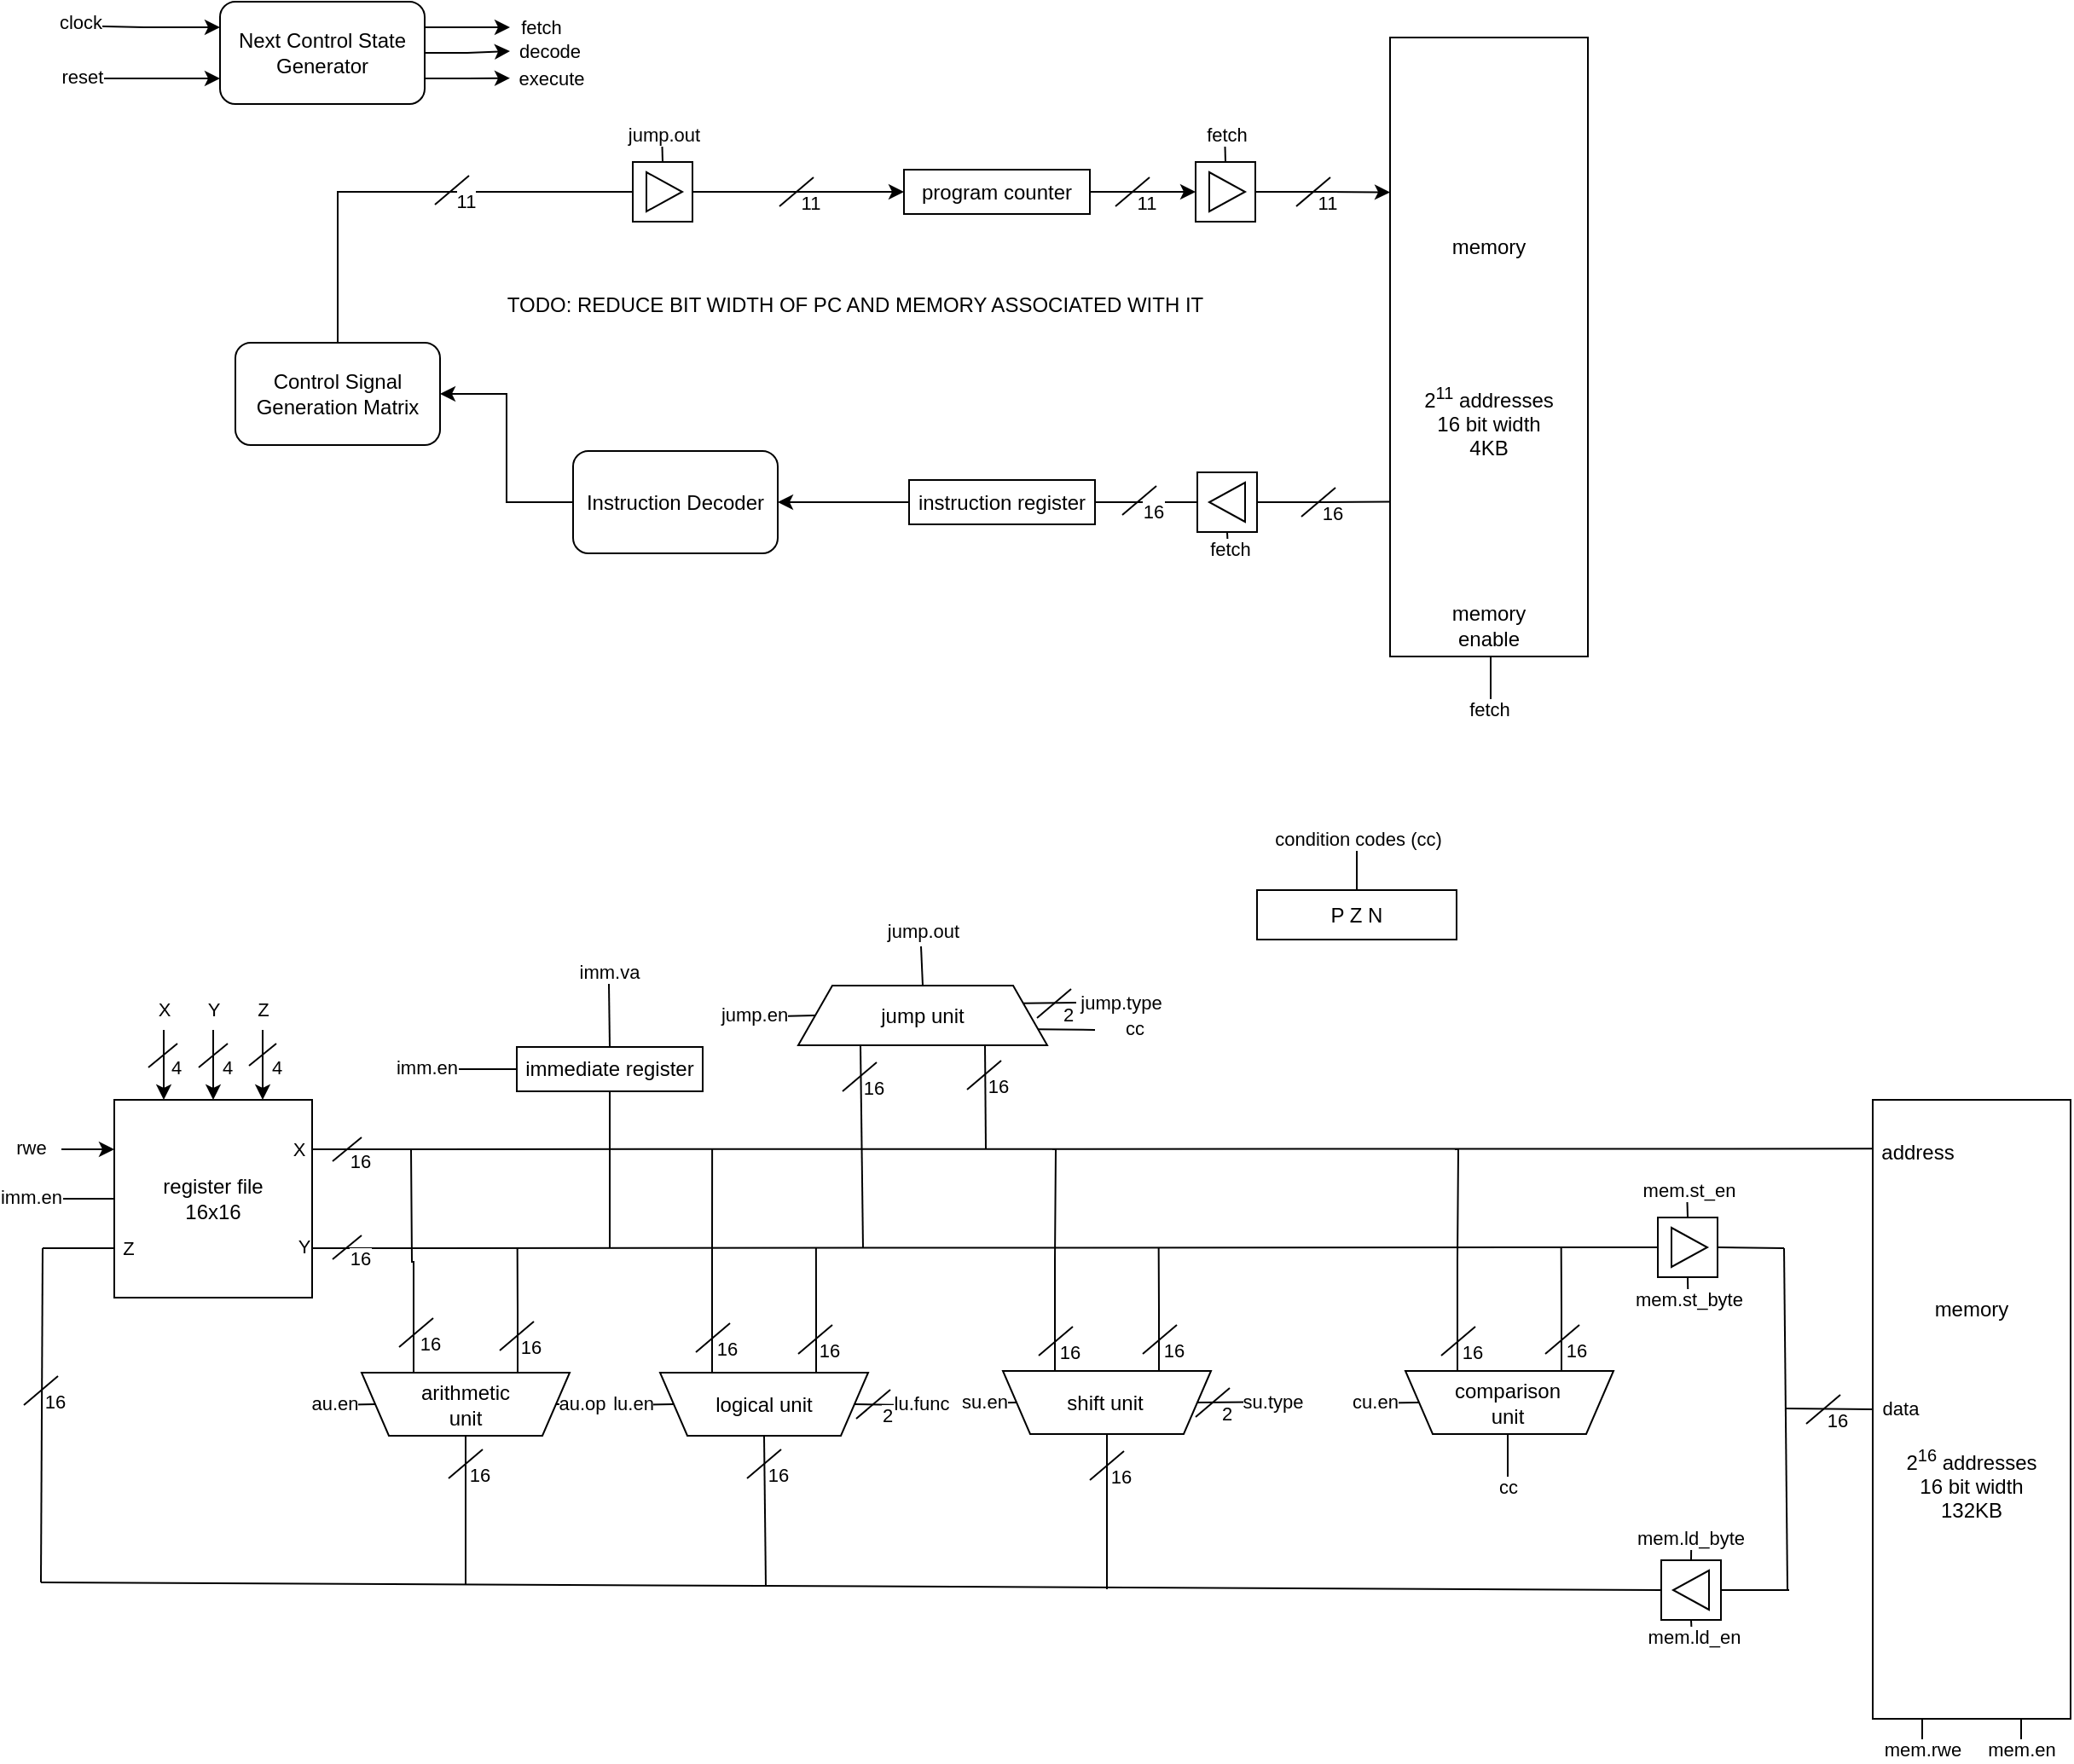 <mxfile version="25.0.3">
  <diagram name="Page-1" id="Lnq9ZHY8k1LSBniUlyPh">
    <mxGraphModel dx="1247" dy="787" grid="1" gridSize="1" guides="1" tooltips="1" connect="1" arrows="1" fold="1" page="1" pageScale="1" pageWidth="850" pageHeight="1100" math="0" shadow="0">
      <root>
        <mxCell id="0" />
        <mxCell id="1" parent="0" />
        <mxCell id="1BW4OrDuWjj_WiHF_ftf-129" style="edgeStyle=orthogonalEdgeStyle;rounded=0;orthogonalLoop=1;jettySize=auto;html=1;exitX=0.5;exitY=1;exitDx=0;exitDy=0;endArrow=none;endFill=0;" edge="1" parent="1" source="kr_W2gvDXn8DfY-FKdrc-157">
          <mxGeometry relative="1" as="geometry">
            <mxPoint x="893" y="430" as="targetPoint" />
          </mxGeometry>
        </mxCell>
        <mxCell id="1BW4OrDuWjj_WiHF_ftf-130" value="fetch" style="edgeLabel;html=1;align=center;verticalAlign=middle;resizable=0;points=[];" vertex="1" connectable="0" parent="1BW4OrDuWjj_WiHF_ftf-129">
          <mxGeometry x="0.383" relative="1" as="geometry">
            <mxPoint x="-1" y="10" as="offset" />
          </mxGeometry>
        </mxCell>
        <mxCell id="kr_W2gvDXn8DfY-FKdrc-157" value="&lt;div&gt;&lt;span style=&quot;background-color: initial;&quot;&gt;memory&lt;/span&gt;&lt;/div&gt;&lt;div&gt;&lt;br&gt;&lt;/div&gt;&lt;div&gt;&lt;br&gt;&lt;/div&gt;&lt;div&gt;&lt;br&gt;&lt;/div&gt;&lt;div&gt;&lt;br&gt;&lt;/div&gt;&lt;div&gt;&lt;br&gt;&lt;/div&gt;&lt;div&gt;2&lt;sup&gt;11&lt;/sup&gt; addresses&lt;/div&gt;&lt;div&gt;16 bit width&lt;/div&gt;&lt;div&gt;4KB&lt;/div&gt;" style="rounded=0;whiteSpace=wrap;html=1;" parent="1" vertex="1">
          <mxGeometry x="834" y="36" width="116" height="363" as="geometry" />
        </mxCell>
        <mxCell id="1BW4OrDuWjj_WiHF_ftf-126" style="edgeStyle=orthogonalEdgeStyle;rounded=0;orthogonalLoop=1;jettySize=auto;html=1;" edge="1" parent="1" source="1BW4OrDuWjj_WiHF_ftf-104" target="1BW4OrDuWjj_WiHF_ftf-121">
          <mxGeometry relative="1" as="geometry" />
        </mxCell>
        <mxCell id="1BW4OrDuWjj_WiHF_ftf-104" value="program counter" style="rounded=0;whiteSpace=wrap;html=1;" vertex="1" parent="1">
          <mxGeometry x="549" y="113.5" width="109" height="26" as="geometry" />
        </mxCell>
        <mxCell id="1BW4OrDuWjj_WiHF_ftf-115" style="edgeStyle=orthogonalEdgeStyle;rounded=0;orthogonalLoop=1;jettySize=auto;html=1;exitX=1;exitY=0.5;exitDx=0;exitDy=0;entryX=0;entryY=0.5;entryDx=0;entryDy=0;endArrow=none;endFill=0;" edge="1" parent="1" source="1BW4OrDuWjj_WiHF_ftf-109" target="1BW4OrDuWjj_WiHF_ftf-110">
          <mxGeometry relative="1" as="geometry" />
        </mxCell>
        <mxCell id="1BW4OrDuWjj_WiHF_ftf-137" style="edgeStyle=orthogonalEdgeStyle;rounded=0;orthogonalLoop=1;jettySize=auto;html=1;entryX=1;entryY=0.5;entryDx=0;entryDy=0;" edge="1" parent="1" source="1BW4OrDuWjj_WiHF_ftf-109" target="1BW4OrDuWjj_WiHF_ftf-136">
          <mxGeometry relative="1" as="geometry" />
        </mxCell>
        <mxCell id="1BW4OrDuWjj_WiHF_ftf-109" value="instruction register" style="rounded=0;whiteSpace=wrap;html=1;" vertex="1" parent="1">
          <mxGeometry x="552" y="295.5" width="109" height="26" as="geometry" />
        </mxCell>
        <mxCell id="1BW4OrDuWjj_WiHF_ftf-114" value="" style="group" vertex="1" connectable="0" parent="1">
          <mxGeometry x="721" y="291" width="35" height="46" as="geometry" />
        </mxCell>
        <mxCell id="1BW4OrDuWjj_WiHF_ftf-110" value="" style="rounded=0;whiteSpace=wrap;html=1;" vertex="1" parent="1BW4OrDuWjj_WiHF_ftf-114">
          <mxGeometry width="35" height="35" as="geometry" />
        </mxCell>
        <mxCell id="1BW4OrDuWjj_WiHF_ftf-111" value="" style="triangle;whiteSpace=wrap;html=1;rotation=-180;" vertex="1" parent="1BW4OrDuWjj_WiHF_ftf-114">
          <mxGeometry x="7" y="6" width="21" height="23" as="geometry" />
        </mxCell>
        <mxCell id="1BW4OrDuWjj_WiHF_ftf-112" value="" style="endArrow=none;html=1;rounded=0;entryX=0.5;entryY=1;entryDx=0;entryDy=0;" edge="1" parent="1BW4OrDuWjj_WiHF_ftf-114" target="1BW4OrDuWjj_WiHF_ftf-110">
          <mxGeometry width="50" height="50" relative="1" as="geometry">
            <mxPoint x="18" y="46" as="sourcePoint" />
            <mxPoint x="18" y="64" as="targetPoint" />
          </mxGeometry>
        </mxCell>
        <mxCell id="1BW4OrDuWjj_WiHF_ftf-113" value="fetch" style="edgeLabel;html=1;align=center;verticalAlign=middle;resizable=0;points=[];" vertex="1" connectable="0" parent="1BW4OrDuWjj_WiHF_ftf-112">
          <mxGeometry x="-0.85" y="1" relative="1" as="geometry">
            <mxPoint x="2" as="offset" />
          </mxGeometry>
        </mxCell>
        <mxCell id="1BW4OrDuWjj_WiHF_ftf-116" style="edgeStyle=orthogonalEdgeStyle;rounded=0;orthogonalLoop=1;jettySize=auto;html=1;exitX=1;exitY=0.5;exitDx=0;exitDy=0;entryX=0;entryY=0.75;entryDx=0;entryDy=0;endArrow=none;endFill=0;" edge="1" parent="1" source="1BW4OrDuWjj_WiHF_ftf-110" target="kr_W2gvDXn8DfY-FKdrc-157">
          <mxGeometry relative="1" as="geometry" />
        </mxCell>
        <mxCell id="1BW4OrDuWjj_WiHF_ftf-125" value="" style="group" vertex="1" connectable="0" parent="1">
          <mxGeometry x="720" y="91" width="35" height="53" as="geometry" />
        </mxCell>
        <mxCell id="1BW4OrDuWjj_WiHF_ftf-121" value="" style="rounded=0;whiteSpace=wrap;html=1;" vertex="1" parent="1BW4OrDuWjj_WiHF_ftf-125">
          <mxGeometry y="18" width="35" height="35" as="geometry" />
        </mxCell>
        <mxCell id="1BW4OrDuWjj_WiHF_ftf-122" value="" style="triangle;whiteSpace=wrap;html=1;" vertex="1" parent="1BW4OrDuWjj_WiHF_ftf-125">
          <mxGeometry x="8" y="24" width="21" height="23" as="geometry" />
        </mxCell>
        <mxCell id="1BW4OrDuWjj_WiHF_ftf-123" value="" style="endArrow=none;html=1;rounded=0;entryX=0.5;entryY=0;entryDx=0;entryDy=0;" edge="1" parent="1BW4OrDuWjj_WiHF_ftf-125" target="1BW4OrDuWjj_WiHF_ftf-121">
          <mxGeometry width="50" height="50" relative="1" as="geometry">
            <mxPoint x="17" as="sourcePoint" />
            <mxPoint x="1" y="-7" as="targetPoint" />
          </mxGeometry>
        </mxCell>
        <mxCell id="1BW4OrDuWjj_WiHF_ftf-124" value="fetch" style="edgeLabel;html=1;align=center;verticalAlign=middle;resizable=0;points=[];" vertex="1" connectable="0" parent="1BW4OrDuWjj_WiHF_ftf-123">
          <mxGeometry x="-0.85" y="1" relative="1" as="geometry">
            <mxPoint as="offset" />
          </mxGeometry>
        </mxCell>
        <mxCell id="1BW4OrDuWjj_WiHF_ftf-127" style="edgeStyle=orthogonalEdgeStyle;rounded=0;orthogonalLoop=1;jettySize=auto;html=1;entryX=0;entryY=0.25;entryDx=0;entryDy=0;" edge="1" parent="1" source="1BW4OrDuWjj_WiHF_ftf-121" target="kr_W2gvDXn8DfY-FKdrc-157">
          <mxGeometry relative="1" as="geometry" />
        </mxCell>
        <mxCell id="1BW4OrDuWjj_WiHF_ftf-133" style="edgeStyle=orthogonalEdgeStyle;rounded=0;orthogonalLoop=1;jettySize=auto;html=1;exitX=1;exitY=0.25;exitDx=0;exitDy=0;" edge="1" parent="1" source="1BW4OrDuWjj_WiHF_ftf-128">
          <mxGeometry relative="1" as="geometry">
            <mxPoint x="318" y="30" as="targetPoint" />
          </mxGeometry>
        </mxCell>
        <mxCell id="1BW4OrDuWjj_WiHF_ftf-146" value="fetch" style="edgeLabel;html=1;align=center;verticalAlign=middle;resizable=0;points=[];" vertex="1" connectable="0" parent="1BW4OrDuWjj_WiHF_ftf-133">
          <mxGeometry x="0.821" y="2" relative="1" as="geometry">
            <mxPoint x="22" y="2" as="offset" />
          </mxGeometry>
        </mxCell>
        <mxCell id="1BW4OrDuWjj_WiHF_ftf-134" style="edgeStyle=orthogonalEdgeStyle;rounded=0;orthogonalLoop=1;jettySize=auto;html=1;exitX=1;exitY=0.5;exitDx=0;exitDy=0;" edge="1" parent="1" source="1BW4OrDuWjj_WiHF_ftf-128">
          <mxGeometry relative="1" as="geometry">
            <mxPoint x="318" y="44.0" as="targetPoint" />
          </mxGeometry>
        </mxCell>
        <mxCell id="1BW4OrDuWjj_WiHF_ftf-135" style="edgeStyle=orthogonalEdgeStyle;rounded=0;orthogonalLoop=1;jettySize=auto;html=1;exitX=1;exitY=0.75;exitDx=0;exitDy=0;" edge="1" parent="1" source="1BW4OrDuWjj_WiHF_ftf-128">
          <mxGeometry relative="1" as="geometry">
            <mxPoint x="318" y="59.821" as="targetPoint" />
          </mxGeometry>
        </mxCell>
        <mxCell id="1BW4OrDuWjj_WiHF_ftf-177" style="edgeStyle=orthogonalEdgeStyle;rounded=0;orthogonalLoop=1;jettySize=auto;html=1;exitX=0;exitY=0.25;exitDx=0;exitDy=0;endArrow=none;endFill=0;startArrow=classic;startFill=1;" edge="1" parent="1" source="1BW4OrDuWjj_WiHF_ftf-128">
          <mxGeometry relative="1" as="geometry">
            <mxPoint x="58" y="29" as="targetPoint" />
          </mxGeometry>
        </mxCell>
        <mxCell id="1BW4OrDuWjj_WiHF_ftf-178" value="clock" style="edgeLabel;html=1;align=center;verticalAlign=middle;resizable=0;points=[];" vertex="1" connectable="0" parent="1BW4OrDuWjj_WiHF_ftf-177">
          <mxGeometry x="0.833" y="-2" relative="1" as="geometry">
            <mxPoint as="offset" />
          </mxGeometry>
        </mxCell>
        <mxCell id="1BW4OrDuWjj_WiHF_ftf-180" style="edgeStyle=orthogonalEdgeStyle;rounded=0;orthogonalLoop=1;jettySize=auto;html=1;exitX=0;exitY=0.75;exitDx=0;exitDy=0;startArrow=classic;startFill=1;endArrow=none;endFill=0;" edge="1" parent="1" source="1BW4OrDuWjj_WiHF_ftf-128">
          <mxGeometry relative="1" as="geometry">
            <mxPoint x="63" y="60" as="targetPoint" />
          </mxGeometry>
        </mxCell>
        <mxCell id="1BW4OrDuWjj_WiHF_ftf-181" value="reset" style="edgeLabel;html=1;align=center;verticalAlign=middle;resizable=0;points=[];" vertex="1" connectable="0" parent="1BW4OrDuWjj_WiHF_ftf-180">
          <mxGeometry x="0.779" y="-1" relative="1" as="geometry">
            <mxPoint x="-6" as="offset" />
          </mxGeometry>
        </mxCell>
        <mxCell id="1BW4OrDuWjj_WiHF_ftf-128" value="Next Control State Generator" style="rounded=1;whiteSpace=wrap;html=1;" vertex="1" parent="1">
          <mxGeometry x="148" y="15" width="120" height="60" as="geometry" />
        </mxCell>
        <mxCell id="1BW4OrDuWjj_WiHF_ftf-156" style="edgeStyle=orthogonalEdgeStyle;rounded=0;orthogonalLoop=1;jettySize=auto;html=1;entryX=1;entryY=0.5;entryDx=0;entryDy=0;" edge="1" parent="1" source="1BW4OrDuWjj_WiHF_ftf-136" target="1BW4OrDuWjj_WiHF_ftf-153">
          <mxGeometry relative="1" as="geometry" />
        </mxCell>
        <mxCell id="1BW4OrDuWjj_WiHF_ftf-136" value="Instruction Decoder" style="rounded=1;whiteSpace=wrap;html=1;" vertex="1" parent="1">
          <mxGeometry x="355" y="278.5" width="120" height="60" as="geometry" />
        </mxCell>
        <mxCell id="kr_W2gvDXn8DfY-FKdrc-2" value="register file&lt;div&gt;16x16&lt;/div&gt;" style="whiteSpace=wrap;html=1;aspect=fixed;" parent="1" vertex="1">
          <mxGeometry x="86" y="659" width="116" height="116" as="geometry" />
        </mxCell>
        <mxCell id="kr_W2gvDXn8DfY-FKdrc-7" value="" style="endArrow=classic;html=1;rounded=0;entryX=0;entryY=0.25;entryDx=0;entryDy=0;" parent="1" target="kr_W2gvDXn8DfY-FKdrc-2" edge="1">
          <mxGeometry width="50" height="50" relative="1" as="geometry">
            <mxPoint x="55" y="688" as="sourcePoint" />
            <mxPoint x="-16" y="676" as="targetPoint" />
          </mxGeometry>
        </mxCell>
        <mxCell id="kr_W2gvDXn8DfY-FKdrc-8" value="rwe" style="edgeLabel;html=1;align=center;verticalAlign=middle;resizable=0;points=[];" parent="kr_W2gvDXn8DfY-FKdrc-7" vertex="1" connectable="0">
          <mxGeometry x="-0.469" y="-2" relative="1" as="geometry">
            <mxPoint x="-26" y="-3" as="offset" />
          </mxGeometry>
        </mxCell>
        <mxCell id="kr_W2gvDXn8DfY-FKdrc-11" value="" style="endArrow=classic;html=1;rounded=0;entryX=0.25;entryY=0;entryDx=0;entryDy=0;" parent="1" target="kr_W2gvDXn8DfY-FKdrc-2" edge="1">
          <mxGeometry width="50" height="50" relative="1" as="geometry">
            <mxPoint x="115" y="618" as="sourcePoint" />
            <mxPoint x="124" y="636" as="targetPoint" />
          </mxGeometry>
        </mxCell>
        <mxCell id="kr_W2gvDXn8DfY-FKdrc-43" value="X" style="edgeLabel;html=1;align=center;verticalAlign=middle;resizable=0;points=[];" parent="kr_W2gvDXn8DfY-FKdrc-11" vertex="1" connectable="0">
          <mxGeometry x="-0.74" relative="1" as="geometry">
            <mxPoint y="-18" as="offset" />
          </mxGeometry>
        </mxCell>
        <mxCell id="kr_W2gvDXn8DfY-FKdrc-95" style="edgeStyle=orthogonalEdgeStyle;rounded=0;orthogonalLoop=1;jettySize=auto;html=1;exitX=0.75;exitY=1;exitDx=0;exitDy=0;endArrow=none;endFill=0;" parent="1" source="kr_W2gvDXn8DfY-FKdrc-14" edge="1">
          <mxGeometry relative="1" as="geometry">
            <mxPoint x="260" y="688" as="targetPoint" />
          </mxGeometry>
        </mxCell>
        <mxCell id="kr_W2gvDXn8DfY-FKdrc-96" style="edgeStyle=orthogonalEdgeStyle;rounded=0;orthogonalLoop=1;jettySize=auto;html=1;exitX=0.25;exitY=1;exitDx=0;exitDy=0;endArrow=none;endFill=0;" parent="1" source="kr_W2gvDXn8DfY-FKdrc-14" edge="1">
          <mxGeometry relative="1" as="geometry">
            <mxPoint x="322.333" y="746" as="targetPoint" />
          </mxGeometry>
        </mxCell>
        <mxCell id="1BW4OrDuWjj_WiHF_ftf-236" style="edgeStyle=orthogonalEdgeStyle;rounded=0;orthogonalLoop=1;jettySize=auto;html=1;exitX=0;exitY=0.5;exitDx=0;exitDy=0;endArrow=none;endFill=0;" edge="1" parent="1" source="kr_W2gvDXn8DfY-FKdrc-14">
          <mxGeometry relative="1" as="geometry">
            <mxPoint x="358" y="837.41" as="targetPoint" />
          </mxGeometry>
        </mxCell>
        <mxCell id="1BW4OrDuWjj_WiHF_ftf-237" value="au.op" style="edgeLabel;html=1;align=center;verticalAlign=middle;resizable=0;points=[];" vertex="1" connectable="0" parent="1BW4OrDuWjj_WiHF_ftf-236">
          <mxGeometry x="0.385" y="1" relative="1" as="geometry">
            <mxPoint x="6" as="offset" />
          </mxGeometry>
        </mxCell>
        <mxCell id="kr_W2gvDXn8DfY-FKdrc-14" value="" style="shape=trapezoid;perimeter=trapezoidPerimeter;whiteSpace=wrap;html=1;fixedSize=1;rotation=-180;rounded=0;labelPosition=center;verticalLabelPosition=middle;align=center;verticalAlign=middle;size=16;horizontal=0;" parent="1" vertex="1">
          <mxGeometry x="231" y="819" width="122" height="37" as="geometry" />
        </mxCell>
        <mxCell id="kr_W2gvDXn8DfY-FKdrc-30" value="" style="endArrow=none;html=1;rounded=0;" parent="1" edge="1">
          <mxGeometry width="50" height="50" relative="1" as="geometry">
            <mxPoint x="106" y="640" as="sourcePoint" />
            <mxPoint x="123" y="626" as="targetPoint" />
          </mxGeometry>
        </mxCell>
        <mxCell id="kr_W2gvDXn8DfY-FKdrc-31" value="4" style="edgeLabel;html=1;align=center;verticalAlign=middle;resizable=0;points=[];" parent="kr_W2gvDXn8DfY-FKdrc-30" vertex="1" connectable="0">
          <mxGeometry x="0.437" y="-1" relative="1" as="geometry">
            <mxPoint x="3" y="9" as="offset" />
          </mxGeometry>
        </mxCell>
        <mxCell id="kr_W2gvDXn8DfY-FKdrc-44" value="" style="endArrow=classic;html=1;rounded=0;entryX=0.5;entryY=0;entryDx=0;entryDy=0;" parent="1" target="kr_W2gvDXn8DfY-FKdrc-2" edge="1">
          <mxGeometry width="50" height="50" relative="1" as="geometry">
            <mxPoint x="144" y="618" as="sourcePoint" />
            <mxPoint x="152" y="644" as="targetPoint" />
          </mxGeometry>
        </mxCell>
        <mxCell id="kr_W2gvDXn8DfY-FKdrc-45" value="Y" style="edgeLabel;html=1;align=center;verticalAlign=middle;resizable=0;points=[];" parent="kr_W2gvDXn8DfY-FKdrc-44" vertex="1" connectable="0">
          <mxGeometry x="-0.74" relative="1" as="geometry">
            <mxPoint y="-18" as="offset" />
          </mxGeometry>
        </mxCell>
        <mxCell id="kr_W2gvDXn8DfY-FKdrc-46" value="" style="endArrow=classic;html=1;rounded=0;entryX=0.75;entryY=0;entryDx=0;entryDy=0;" parent="1" target="kr_W2gvDXn8DfY-FKdrc-2" edge="1">
          <mxGeometry width="50" height="50" relative="1" as="geometry">
            <mxPoint x="173" y="618" as="sourcePoint" />
            <mxPoint x="174" y="649" as="targetPoint" />
          </mxGeometry>
        </mxCell>
        <mxCell id="kr_W2gvDXn8DfY-FKdrc-47" value="Z" style="edgeLabel;html=1;align=center;verticalAlign=middle;resizable=0;points=[];" parent="kr_W2gvDXn8DfY-FKdrc-46" vertex="1" connectable="0">
          <mxGeometry x="-0.74" relative="1" as="geometry">
            <mxPoint y="-18" as="offset" />
          </mxGeometry>
        </mxCell>
        <mxCell id="kr_W2gvDXn8DfY-FKdrc-50" value="" style="endArrow=none;html=1;rounded=0;" parent="1" edge="1">
          <mxGeometry width="50" height="50" relative="1" as="geometry">
            <mxPoint x="135.5" y="640" as="sourcePoint" />
            <mxPoint x="152.5" y="626" as="targetPoint" />
          </mxGeometry>
        </mxCell>
        <mxCell id="kr_W2gvDXn8DfY-FKdrc-51" value="4" style="edgeLabel;html=1;align=center;verticalAlign=middle;resizable=0;points=[];" parent="kr_W2gvDXn8DfY-FKdrc-50" vertex="1" connectable="0">
          <mxGeometry x="0.437" y="-1" relative="1" as="geometry">
            <mxPoint x="3" y="9" as="offset" />
          </mxGeometry>
        </mxCell>
        <mxCell id="kr_W2gvDXn8DfY-FKdrc-52" value="" style="endArrow=none;html=1;rounded=0;" parent="1" edge="1">
          <mxGeometry width="50" height="50" relative="1" as="geometry">
            <mxPoint x="165" y="639" as="sourcePoint" />
            <mxPoint x="181" y="626" as="targetPoint" />
          </mxGeometry>
        </mxCell>
        <mxCell id="kr_W2gvDXn8DfY-FKdrc-53" value="4" style="edgeLabel;html=1;align=center;verticalAlign=middle;resizable=0;points=[];" parent="kr_W2gvDXn8DfY-FKdrc-52" vertex="1" connectable="0">
          <mxGeometry x="0.437" y="-1" relative="1" as="geometry">
            <mxPoint x="3" y="9" as="offset" />
          </mxGeometry>
        </mxCell>
        <mxCell id="kr_W2gvDXn8DfY-FKdrc-56" value="" style="endArrow=none;html=1;rounded=0;exitX=1;exitY=0.25;exitDx=0;exitDy=0;entryX=-0.001;entryY=0.079;entryDx=0;entryDy=0;entryPerimeter=0;" parent="1" source="kr_W2gvDXn8DfY-FKdrc-2" target="kr_W2gvDXn8DfY-FKdrc-55" edge="1">
          <mxGeometry width="50" height="50" relative="1" as="geometry">
            <mxPoint x="332" y="816" as="sourcePoint" />
            <mxPoint x="382" y="766" as="targetPoint" />
          </mxGeometry>
        </mxCell>
        <mxCell id="kr_W2gvDXn8DfY-FKdrc-139" value="X" style="edgeLabel;html=1;align=center;verticalAlign=middle;resizable=0;points=[];" parent="kr_W2gvDXn8DfY-FKdrc-56" vertex="1" connectable="0">
          <mxGeometry x="-0.99" relative="1" as="geometry">
            <mxPoint x="-13" as="offset" />
          </mxGeometry>
        </mxCell>
        <mxCell id="kr_W2gvDXn8DfY-FKdrc-57" value="" style="endArrow=none;html=1;rounded=0;" parent="1" edge="1">
          <mxGeometry width="50" height="50" relative="1" as="geometry">
            <mxPoint x="282" y="881" as="sourcePoint" />
            <mxPoint x="302" y="864" as="targetPoint" />
          </mxGeometry>
        </mxCell>
        <mxCell id="kr_W2gvDXn8DfY-FKdrc-58" value="16" style="edgeLabel;html=1;align=center;verticalAlign=middle;resizable=0;points=[];" parent="kr_W2gvDXn8DfY-FKdrc-57" vertex="1" connectable="0">
          <mxGeometry x="0.437" y="-1" relative="1" as="geometry">
            <mxPoint x="3" y="9" as="offset" />
          </mxGeometry>
        </mxCell>
        <mxCell id="kr_W2gvDXn8DfY-FKdrc-59" value="" style="endArrow=none;html=1;rounded=0;" parent="1" edge="1">
          <mxGeometry width="50" height="50" relative="1" as="geometry">
            <mxPoint x="214" y="695" as="sourcePoint" />
            <mxPoint x="231" y="681" as="targetPoint" />
          </mxGeometry>
        </mxCell>
        <mxCell id="kr_W2gvDXn8DfY-FKdrc-60" value="16" style="edgeLabel;html=1;align=center;verticalAlign=middle;resizable=0;points=[];" parent="kr_W2gvDXn8DfY-FKdrc-59" vertex="1" connectable="0">
          <mxGeometry x="0.437" y="-1" relative="1" as="geometry">
            <mxPoint x="3" y="9" as="offset" />
          </mxGeometry>
        </mxCell>
        <mxCell id="kr_W2gvDXn8DfY-FKdrc-65" value="arithmetic unit" style="text;html=1;align=center;verticalAlign=middle;whiteSpace=wrap;rounded=0;" parent="1" vertex="1">
          <mxGeometry x="262" y="822.5" width="60" height="30" as="geometry" />
        </mxCell>
        <mxCell id="kr_W2gvDXn8DfY-FKdrc-68" value="" style="endArrow=none;html=1;rounded=0;entryX=1;entryY=0.5;entryDx=0;entryDy=0;" parent="1" target="kr_W2gvDXn8DfY-FKdrc-14" edge="1">
          <mxGeometry width="50" height="50" relative="1" as="geometry">
            <mxPoint x="213" y="838" as="sourcePoint" />
            <mxPoint x="188" y="832" as="targetPoint" />
          </mxGeometry>
        </mxCell>
        <mxCell id="kr_W2gvDXn8DfY-FKdrc-69" value="au.en" style="edgeLabel;html=1;align=center;verticalAlign=middle;resizable=0;points=[];" parent="kr_W2gvDXn8DfY-FKdrc-68" vertex="1" connectable="0">
          <mxGeometry x="-0.646" relative="1" as="geometry">
            <mxPoint x="-3" y="-1" as="offset" />
          </mxGeometry>
        </mxCell>
        <mxCell id="kr_W2gvDXn8DfY-FKdrc-97" style="edgeStyle=orthogonalEdgeStyle;rounded=0;orthogonalLoop=1;jettySize=auto;html=1;exitX=0.75;exitY=1;exitDx=0;exitDy=0;endArrow=none;endFill=0;" parent="1" source="kr_W2gvDXn8DfY-FKdrc-70" edge="1">
          <mxGeometry relative="1" as="geometry">
            <mxPoint x="436.556" y="688" as="targetPoint" />
          </mxGeometry>
        </mxCell>
        <mxCell id="kr_W2gvDXn8DfY-FKdrc-98" style="edgeStyle=orthogonalEdgeStyle;rounded=0;orthogonalLoop=1;jettySize=auto;html=1;exitX=0.25;exitY=1;exitDx=0;exitDy=0;endArrow=none;endFill=0;" parent="1" source="kr_W2gvDXn8DfY-FKdrc-70" edge="1">
          <mxGeometry relative="1" as="geometry">
            <mxPoint x="497.444" y="746" as="targetPoint" />
          </mxGeometry>
        </mxCell>
        <mxCell id="kr_W2gvDXn8DfY-FKdrc-70" value="" style="shape=trapezoid;perimeter=trapezoidPerimeter;whiteSpace=wrap;html=1;fixedSize=1;rotation=-180;rounded=0;labelPosition=center;verticalLabelPosition=middle;align=center;verticalAlign=middle;size=16;horizontal=0;" parent="1" vertex="1">
          <mxGeometry x="406" y="819" width="122" height="37" as="geometry" />
        </mxCell>
        <mxCell id="kr_W2gvDXn8DfY-FKdrc-71" value="logical unit" style="text;html=1;align=center;verticalAlign=middle;whiteSpace=wrap;rounded=0;" parent="1" vertex="1">
          <mxGeometry x="437" y="822.5" width="60" height="30" as="geometry" />
        </mxCell>
        <mxCell id="kr_W2gvDXn8DfY-FKdrc-72" value="" style="endArrow=none;html=1;rounded=0;entryX=1;entryY=0.5;entryDx=0;entryDy=0;" parent="1" target="kr_W2gvDXn8DfY-FKdrc-70" edge="1">
          <mxGeometry width="50" height="50" relative="1" as="geometry">
            <mxPoint x="388" y="838" as="sourcePoint" />
            <mxPoint x="363" y="832" as="targetPoint" />
          </mxGeometry>
        </mxCell>
        <mxCell id="kr_W2gvDXn8DfY-FKdrc-73" value="lu.en" style="edgeLabel;html=1;align=center;verticalAlign=middle;resizable=0;points=[];" parent="kr_W2gvDXn8DfY-FKdrc-72" vertex="1" connectable="0">
          <mxGeometry x="-0.646" relative="1" as="geometry">
            <mxPoint x="-3" y="-1" as="offset" />
          </mxGeometry>
        </mxCell>
        <mxCell id="kr_W2gvDXn8DfY-FKdrc-99" style="edgeStyle=orthogonalEdgeStyle;rounded=0;orthogonalLoop=1;jettySize=auto;html=1;exitX=0.75;exitY=1;exitDx=0;exitDy=0;endArrow=none;endFill=0;" parent="1" source="kr_W2gvDXn8DfY-FKdrc-74" edge="1">
          <mxGeometry relative="1" as="geometry">
            <mxPoint x="636" y="688" as="targetPoint" />
            <Array as="points">
              <mxPoint x="638" y="753" />
              <mxPoint x="638" y="753" />
              <mxPoint x="638" y="688" />
            </Array>
          </mxGeometry>
        </mxCell>
        <mxCell id="kr_W2gvDXn8DfY-FKdrc-100" style="edgeStyle=orthogonalEdgeStyle;rounded=0;orthogonalLoop=1;jettySize=auto;html=1;exitX=0.25;exitY=1;exitDx=0;exitDy=0;endArrow=none;endFill=0;" parent="1" source="kr_W2gvDXn8DfY-FKdrc-74" edge="1">
          <mxGeometry relative="1" as="geometry">
            <mxPoint x="698.333" y="746" as="targetPoint" />
          </mxGeometry>
        </mxCell>
        <mxCell id="kr_W2gvDXn8DfY-FKdrc-74" value="" style="shape=trapezoid;perimeter=trapezoidPerimeter;whiteSpace=wrap;html=1;fixedSize=1;rotation=-180;rounded=0;labelPosition=center;verticalLabelPosition=middle;align=center;verticalAlign=middle;size=16;horizontal=0;" parent="1" vertex="1">
          <mxGeometry x="607" y="818" width="122" height="37" as="geometry" />
        </mxCell>
        <mxCell id="kr_W2gvDXn8DfY-FKdrc-75" value="shift unit" style="text;html=1;align=center;verticalAlign=middle;whiteSpace=wrap;rounded=0;" parent="1" vertex="1">
          <mxGeometry x="637" y="821.5" width="60" height="30" as="geometry" />
        </mxCell>
        <mxCell id="kr_W2gvDXn8DfY-FKdrc-76" value="" style="endArrow=none;html=1;rounded=0;entryX=1;entryY=0.5;entryDx=0;entryDy=0;" parent="1" target="kr_W2gvDXn8DfY-FKdrc-74" edge="1">
          <mxGeometry width="50" height="50" relative="1" as="geometry">
            <mxPoint x="588" y="837" as="sourcePoint" />
            <mxPoint x="563" y="831" as="targetPoint" />
          </mxGeometry>
        </mxCell>
        <mxCell id="kr_W2gvDXn8DfY-FKdrc-77" value="su.en" style="edgeLabel;html=1;align=center;verticalAlign=middle;resizable=0;points=[];" parent="kr_W2gvDXn8DfY-FKdrc-76" vertex="1" connectable="0">
          <mxGeometry x="-0.646" relative="1" as="geometry">
            <mxPoint x="3" y="-1" as="offset" />
          </mxGeometry>
        </mxCell>
        <mxCell id="kr_W2gvDXn8DfY-FKdrc-78" value="" style="endArrow=none;html=1;rounded=0;exitX=1;exitY=0.75;exitDx=0;exitDy=0;entryX=0;entryY=0.5;entryDx=0;entryDy=0;" parent="1" source="kr_W2gvDXn8DfY-FKdrc-2" target="kr_W2gvDXn8DfY-FKdrc-79" edge="1">
          <mxGeometry width="50" height="50" relative="1" as="geometry">
            <mxPoint x="231" y="756" as="sourcePoint" />
            <mxPoint x="748" y="746" as="targetPoint" />
          </mxGeometry>
        </mxCell>
        <mxCell id="kr_W2gvDXn8DfY-FKdrc-140" value="Y" style="edgeLabel;html=1;align=center;verticalAlign=middle;resizable=0;points=[];" parent="kr_W2gvDXn8DfY-FKdrc-78" vertex="1" connectable="0">
          <mxGeometry x="-0.978" y="1" relative="1" as="geometry">
            <mxPoint x="-14" as="offset" />
          </mxGeometry>
        </mxCell>
        <mxCell id="kr_W2gvDXn8DfY-FKdrc-87" value="" style="endArrow=none;html=1;rounded=0;entryX=0;entryY=0.5;entryDx=0;entryDy=0;" parent="1" edge="1" target="kr_W2gvDXn8DfY-FKdrc-81">
          <mxGeometry width="50" height="50" relative="1" as="geometry">
            <mxPoint x="43" y="942" as="sourcePoint" />
            <mxPoint x="754" y="947" as="targetPoint" />
          </mxGeometry>
        </mxCell>
        <mxCell id="kr_W2gvDXn8DfY-FKdrc-88" value="" style="endArrow=none;html=1;rounded=0;entryX=0;entryY=0.5;entryDx=0;entryDy=0;" parent="1" target="kr_W2gvDXn8DfY-FKdrc-70" edge="1">
          <mxGeometry width="50" height="50" relative="1" as="geometry">
            <mxPoint x="552" y="838" as="sourcePoint" />
            <mxPoint x="567" y="850" as="targetPoint" />
          </mxGeometry>
        </mxCell>
        <mxCell id="kr_W2gvDXn8DfY-FKdrc-89" value="lu.func" style="edgeLabel;html=1;align=center;verticalAlign=middle;resizable=0;points=[];" parent="kr_W2gvDXn8DfY-FKdrc-88" vertex="1" connectable="0">
          <mxGeometry x="-0.646" relative="1" as="geometry">
            <mxPoint x="12" y="-1" as="offset" />
          </mxGeometry>
        </mxCell>
        <mxCell id="kr_W2gvDXn8DfY-FKdrc-90" value="" style="endArrow=none;html=1;rounded=0;entryX=0;entryY=0.5;entryDx=0;entryDy=0;" parent="1" target="kr_W2gvDXn8DfY-FKdrc-74" edge="1">
          <mxGeometry width="50" height="50" relative="1" as="geometry">
            <mxPoint x="752" y="836.28" as="sourcePoint" />
            <mxPoint x="729" y="836.28" as="targetPoint" />
          </mxGeometry>
        </mxCell>
        <mxCell id="kr_W2gvDXn8DfY-FKdrc-91" value="su.type" style="edgeLabel;html=1;align=center;verticalAlign=middle;resizable=0;points=[];" parent="kr_W2gvDXn8DfY-FKdrc-90" vertex="1" connectable="0">
          <mxGeometry x="-0.646" relative="1" as="geometry">
            <mxPoint x="18" y="-1" as="offset" />
          </mxGeometry>
        </mxCell>
        <mxCell id="kr_W2gvDXn8DfY-FKdrc-92" value="" style="endArrow=none;html=1;rounded=0;" parent="1" edge="1">
          <mxGeometry width="50" height="50" relative="1" as="geometry">
            <mxPoint x="214" y="752.5" as="sourcePoint" />
            <mxPoint x="231" y="738.5" as="targetPoint" />
          </mxGeometry>
        </mxCell>
        <mxCell id="kr_W2gvDXn8DfY-FKdrc-93" value="16" style="edgeLabel;html=1;align=center;verticalAlign=middle;resizable=0;points=[];" parent="kr_W2gvDXn8DfY-FKdrc-92" vertex="1" connectable="0">
          <mxGeometry x="0.437" y="-1" relative="1" as="geometry">
            <mxPoint x="3" y="9" as="offset" />
          </mxGeometry>
        </mxCell>
        <mxCell id="kr_W2gvDXn8DfY-FKdrc-106" value="" style="endArrow=none;html=1;rounded=0;entryX=0.5;entryY=0;entryDx=0;entryDy=0;" parent="1" target="kr_W2gvDXn8DfY-FKdrc-14" edge="1">
          <mxGeometry width="50" height="50" relative="1" as="geometry">
            <mxPoint x="292" y="943" as="sourcePoint" />
            <mxPoint x="344" y="843" as="targetPoint" />
          </mxGeometry>
        </mxCell>
        <mxCell id="kr_W2gvDXn8DfY-FKdrc-107" value="" style="endArrow=none;html=1;rounded=0;entryX=0.5;entryY=0;entryDx=0;entryDy=0;" parent="1" target="kr_W2gvDXn8DfY-FKdrc-70" edge="1">
          <mxGeometry width="50" height="50" relative="1" as="geometry">
            <mxPoint x="468" y="944" as="sourcePoint" />
            <mxPoint x="464" y="866" as="targetPoint" />
          </mxGeometry>
        </mxCell>
        <mxCell id="kr_W2gvDXn8DfY-FKdrc-108" value="" style="endArrow=none;html=1;rounded=0;entryX=0.5;entryY=0;entryDx=0;entryDy=0;" parent="1" target="kr_W2gvDXn8DfY-FKdrc-74" edge="1">
          <mxGeometry width="50" height="50" relative="1" as="geometry">
            <mxPoint x="668" y="946" as="sourcePoint" />
            <mxPoint x="666" y="882" as="targetPoint" />
          </mxGeometry>
        </mxCell>
        <mxCell id="kr_W2gvDXn8DfY-FKdrc-111" value="" style="endArrow=none;html=1;rounded=0;" parent="1" edge="1">
          <mxGeometry width="50" height="50" relative="1" as="geometry">
            <mxPoint x="43" y="942" as="sourcePoint" />
            <mxPoint x="44" y="746" as="targetPoint" />
          </mxGeometry>
        </mxCell>
        <mxCell id="kr_W2gvDXn8DfY-FKdrc-113" value="" style="endArrow=none;html=1;rounded=0;entryX=0;entryY=0.75;entryDx=0;entryDy=0;" parent="1" target="kr_W2gvDXn8DfY-FKdrc-2" edge="1">
          <mxGeometry width="50" height="50" relative="1" as="geometry">
            <mxPoint x="44" y="746" as="sourcePoint" />
            <mxPoint x="74" y="727" as="targetPoint" />
          </mxGeometry>
        </mxCell>
        <mxCell id="kr_W2gvDXn8DfY-FKdrc-141" value="Z" style="edgeLabel;html=1;align=center;verticalAlign=middle;resizable=0;points=[];" parent="kr_W2gvDXn8DfY-FKdrc-113" vertex="1" connectable="0">
          <mxGeometry x="0.66" relative="1" as="geometry">
            <mxPoint x="15" as="offset" />
          </mxGeometry>
        </mxCell>
        <mxCell id="kr_W2gvDXn8DfY-FKdrc-121" value="" style="endArrow=none;html=1;rounded=0;" parent="1" edge="1">
          <mxGeometry width="50" height="50" relative="1" as="geometry">
            <mxPoint x="457" y="881" as="sourcePoint" />
            <mxPoint x="477" y="864" as="targetPoint" />
          </mxGeometry>
        </mxCell>
        <mxCell id="kr_W2gvDXn8DfY-FKdrc-122" value="16" style="edgeLabel;html=1;align=center;verticalAlign=middle;resizable=0;points=[];" parent="kr_W2gvDXn8DfY-FKdrc-121" vertex="1" connectable="0">
          <mxGeometry x="0.437" y="-1" relative="1" as="geometry">
            <mxPoint x="3" y="9" as="offset" />
          </mxGeometry>
        </mxCell>
        <mxCell id="kr_W2gvDXn8DfY-FKdrc-123" value="" style="endArrow=none;html=1;rounded=0;" parent="1" edge="1">
          <mxGeometry width="50" height="50" relative="1" as="geometry">
            <mxPoint x="658" y="882" as="sourcePoint" />
            <mxPoint x="678" y="865" as="targetPoint" />
          </mxGeometry>
        </mxCell>
        <mxCell id="kr_W2gvDXn8DfY-FKdrc-124" value="16" style="edgeLabel;html=1;align=center;verticalAlign=middle;resizable=0;points=[];" parent="kr_W2gvDXn8DfY-FKdrc-123" vertex="1" connectable="0">
          <mxGeometry x="0.437" y="-1" relative="1" as="geometry">
            <mxPoint x="3" y="9" as="offset" />
          </mxGeometry>
        </mxCell>
        <mxCell id="kr_W2gvDXn8DfY-FKdrc-125" value="" style="endArrow=none;html=1;rounded=0;" parent="1" edge="1">
          <mxGeometry width="50" height="50" relative="1" as="geometry">
            <mxPoint x="253" y="804" as="sourcePoint" />
            <mxPoint x="273" y="787" as="targetPoint" />
          </mxGeometry>
        </mxCell>
        <mxCell id="kr_W2gvDXn8DfY-FKdrc-126" value="16" style="edgeLabel;html=1;align=center;verticalAlign=middle;resizable=0;points=[];" parent="kr_W2gvDXn8DfY-FKdrc-125" vertex="1" connectable="0">
          <mxGeometry x="0.437" y="-1" relative="1" as="geometry">
            <mxPoint x="3" y="9" as="offset" />
          </mxGeometry>
        </mxCell>
        <mxCell id="kr_W2gvDXn8DfY-FKdrc-127" value="" style="endArrow=none;html=1;rounded=0;" parent="1" edge="1">
          <mxGeometry width="50" height="50" relative="1" as="geometry">
            <mxPoint x="487" y="808" as="sourcePoint" />
            <mxPoint x="507" y="791" as="targetPoint" />
          </mxGeometry>
        </mxCell>
        <mxCell id="kr_W2gvDXn8DfY-FKdrc-128" value="16" style="edgeLabel;html=1;align=center;verticalAlign=middle;resizable=0;points=[];" parent="kr_W2gvDXn8DfY-FKdrc-127" vertex="1" connectable="0">
          <mxGeometry x="0.437" y="-1" relative="1" as="geometry">
            <mxPoint x="3" y="9" as="offset" />
          </mxGeometry>
        </mxCell>
        <mxCell id="kr_W2gvDXn8DfY-FKdrc-129" value="" style="endArrow=none;html=1;rounded=0;" parent="1" edge="1">
          <mxGeometry width="50" height="50" relative="1" as="geometry">
            <mxPoint x="312" y="806" as="sourcePoint" />
            <mxPoint x="332" y="789" as="targetPoint" />
          </mxGeometry>
        </mxCell>
        <mxCell id="kr_W2gvDXn8DfY-FKdrc-130" value="16" style="edgeLabel;html=1;align=center;verticalAlign=middle;resizable=0;points=[];" parent="kr_W2gvDXn8DfY-FKdrc-129" vertex="1" connectable="0">
          <mxGeometry x="0.437" y="-1" relative="1" as="geometry">
            <mxPoint x="3" y="9" as="offset" />
          </mxGeometry>
        </mxCell>
        <mxCell id="kr_W2gvDXn8DfY-FKdrc-131" value="" style="endArrow=none;html=1;rounded=0;" parent="1" edge="1">
          <mxGeometry width="50" height="50" relative="1" as="geometry">
            <mxPoint x="427" y="807" as="sourcePoint" />
            <mxPoint x="447" y="790" as="targetPoint" />
          </mxGeometry>
        </mxCell>
        <mxCell id="kr_W2gvDXn8DfY-FKdrc-132" value="16" style="edgeLabel;html=1;align=center;verticalAlign=middle;resizable=0;points=[];" parent="kr_W2gvDXn8DfY-FKdrc-131" vertex="1" connectable="0">
          <mxGeometry x="0.437" y="-1" relative="1" as="geometry">
            <mxPoint x="3" y="9" as="offset" />
          </mxGeometry>
        </mxCell>
        <mxCell id="kr_W2gvDXn8DfY-FKdrc-133" value="" style="endArrow=none;html=1;rounded=0;" parent="1" edge="1">
          <mxGeometry width="50" height="50" relative="1" as="geometry">
            <mxPoint x="628" y="809" as="sourcePoint" />
            <mxPoint x="648" y="792" as="targetPoint" />
          </mxGeometry>
        </mxCell>
        <mxCell id="kr_W2gvDXn8DfY-FKdrc-134" value="16" style="edgeLabel;html=1;align=center;verticalAlign=middle;resizable=0;points=[];" parent="kr_W2gvDXn8DfY-FKdrc-133" vertex="1" connectable="0">
          <mxGeometry x="0.437" y="-1" relative="1" as="geometry">
            <mxPoint x="3" y="9" as="offset" />
          </mxGeometry>
        </mxCell>
        <mxCell id="kr_W2gvDXn8DfY-FKdrc-135" value="" style="endArrow=none;html=1;rounded=0;" parent="1" edge="1">
          <mxGeometry width="50" height="50" relative="1" as="geometry">
            <mxPoint x="689" y="808" as="sourcePoint" />
            <mxPoint x="709" y="791" as="targetPoint" />
          </mxGeometry>
        </mxCell>
        <mxCell id="kr_W2gvDXn8DfY-FKdrc-136" value="16" style="edgeLabel;html=1;align=center;verticalAlign=middle;resizable=0;points=[];" parent="kr_W2gvDXn8DfY-FKdrc-135" vertex="1" connectable="0">
          <mxGeometry x="0.437" y="-1" relative="1" as="geometry">
            <mxPoint x="3" y="9" as="offset" />
          </mxGeometry>
        </mxCell>
        <mxCell id="kr_W2gvDXn8DfY-FKdrc-137" value="" style="endArrow=none;html=1;rounded=0;" parent="1" edge="1">
          <mxGeometry width="50" height="50" relative="1" as="geometry">
            <mxPoint x="33" y="838" as="sourcePoint" />
            <mxPoint x="53" y="821" as="targetPoint" />
          </mxGeometry>
        </mxCell>
        <mxCell id="kr_W2gvDXn8DfY-FKdrc-138" value="16" style="edgeLabel;html=1;align=center;verticalAlign=middle;resizable=0;points=[];" parent="kr_W2gvDXn8DfY-FKdrc-137" vertex="1" connectable="0">
          <mxGeometry x="0.437" y="-1" relative="1" as="geometry">
            <mxPoint x="3" y="9" as="offset" />
          </mxGeometry>
        </mxCell>
        <mxCell id="kr_W2gvDXn8DfY-FKdrc-142" value="" style="endArrow=none;html=1;rounded=0;entryX=0;entryY=0.5;entryDx=0;entryDy=0;endFill=0;" parent="1" target="kr_W2gvDXn8DfY-FKdrc-2" edge="1">
          <mxGeometry width="50" height="50" relative="1" as="geometry">
            <mxPoint x="55" y="717" as="sourcePoint" />
            <mxPoint x="79" y="714" as="targetPoint" />
          </mxGeometry>
        </mxCell>
        <mxCell id="kr_W2gvDXn8DfY-FKdrc-143" value="imm.en" style="edgeLabel;html=1;align=center;verticalAlign=middle;resizable=0;points=[];" parent="kr_W2gvDXn8DfY-FKdrc-142" vertex="1" connectable="0">
          <mxGeometry x="-0.469" y="-2" relative="1" as="geometry">
            <mxPoint x="-26" y="-3" as="offset" />
          </mxGeometry>
        </mxCell>
        <mxCell id="kr_W2gvDXn8DfY-FKdrc-151" style="edgeStyle=orthogonalEdgeStyle;rounded=0;orthogonalLoop=1;jettySize=auto;html=1;endArrow=none;endFill=0;" parent="1" source="kr_W2gvDXn8DfY-FKdrc-144" edge="1">
          <mxGeometry relative="1" as="geometry">
            <mxPoint x="376.5" y="746" as="targetPoint" />
          </mxGeometry>
        </mxCell>
        <mxCell id="kr_W2gvDXn8DfY-FKdrc-144" value="immediate register" style="rounded=0;whiteSpace=wrap;html=1;" parent="1" vertex="1">
          <mxGeometry x="322" y="628" width="109" height="26" as="geometry" />
        </mxCell>
        <mxCell id="kr_W2gvDXn8DfY-FKdrc-145" value="" style="endArrow=none;html=1;rounded=0;entryX=0;entryY=0.5;entryDx=0;entryDy=0;endFill=0;" parent="1" target="kr_W2gvDXn8DfY-FKdrc-144" edge="1">
          <mxGeometry width="50" height="50" relative="1" as="geometry">
            <mxPoint x="285" y="641" as="sourcePoint" />
            <mxPoint x="315" y="640" as="targetPoint" />
          </mxGeometry>
        </mxCell>
        <mxCell id="kr_W2gvDXn8DfY-FKdrc-146" value="imm.en" style="edgeLabel;html=1;align=center;verticalAlign=middle;resizable=0;points=[];" parent="kr_W2gvDXn8DfY-FKdrc-145" vertex="1" connectable="0">
          <mxGeometry x="-0.469" y="-2" relative="1" as="geometry">
            <mxPoint x="-26" y="-3" as="offset" />
          </mxGeometry>
        </mxCell>
        <mxCell id="kr_W2gvDXn8DfY-FKdrc-149" value="" style="endArrow=none;html=1;rounded=0;exitX=0.5;exitY=0;exitDx=0;exitDy=0;" parent="1" source="kr_W2gvDXn8DfY-FKdrc-144" edge="1">
          <mxGeometry width="50" height="50" relative="1" as="geometry">
            <mxPoint x="362" y="625" as="sourcePoint" />
            <mxPoint x="376" y="591" as="targetPoint" />
          </mxGeometry>
        </mxCell>
        <mxCell id="kr_W2gvDXn8DfY-FKdrc-150" value="imm.va" style="edgeLabel;html=1;align=center;verticalAlign=middle;resizable=0;points=[];" parent="kr_W2gvDXn8DfY-FKdrc-149" vertex="1" connectable="0">
          <mxGeometry x="0.734" relative="1" as="geometry">
            <mxPoint y="-12" as="offset" />
          </mxGeometry>
        </mxCell>
        <mxCell id="1BW4OrDuWjj_WiHF_ftf-138" value="" style="endArrow=none;html=1;rounded=0;" edge="1" parent="1">
          <mxGeometry width="50" height="50" relative="1" as="geometry">
            <mxPoint x="521" y="846" as="sourcePoint" />
            <mxPoint x="541" y="829" as="targetPoint" />
          </mxGeometry>
        </mxCell>
        <mxCell id="1BW4OrDuWjj_WiHF_ftf-139" value="2" style="edgeLabel;html=1;align=center;verticalAlign=middle;resizable=0;points=[];" vertex="1" connectable="0" parent="1BW4OrDuWjj_WiHF_ftf-138">
          <mxGeometry x="0.437" y="-1" relative="1" as="geometry">
            <mxPoint x="3" y="9" as="offset" />
          </mxGeometry>
        </mxCell>
        <mxCell id="1BW4OrDuWjj_WiHF_ftf-141" value="" style="endArrow=none;html=1;rounded=0;" edge="1" parent="1">
          <mxGeometry width="50" height="50" relative="1" as="geometry">
            <mxPoint x="720" y="845" as="sourcePoint" />
            <mxPoint x="740" y="828" as="targetPoint" />
          </mxGeometry>
        </mxCell>
        <mxCell id="1BW4OrDuWjj_WiHF_ftf-142" value="2" style="edgeLabel;html=1;align=center;verticalAlign=middle;resizable=0;points=[];" vertex="1" connectable="0" parent="1BW4OrDuWjj_WiHF_ftf-141">
          <mxGeometry x="0.437" y="-1" relative="1" as="geometry">
            <mxPoint x="3" y="9" as="offset" />
          </mxGeometry>
        </mxCell>
        <mxCell id="1BW4OrDuWjj_WiHF_ftf-145" value="memory enable" style="text;html=1;align=center;verticalAlign=middle;whiteSpace=wrap;rounded=0;" vertex="1" parent="1">
          <mxGeometry x="862" y="366" width="60" height="30" as="geometry" />
        </mxCell>
        <mxCell id="1BW4OrDuWjj_WiHF_ftf-147" value="decode" style="edgeLabel;html=1;align=center;verticalAlign=middle;resizable=0;points=[];" vertex="1" connectable="0" parent="1">
          <mxGeometry x="340.999" y="43.499" as="geometry" />
        </mxCell>
        <mxCell id="1BW4OrDuWjj_WiHF_ftf-148" value="execute" style="edgeLabel;html=1;align=center;verticalAlign=middle;resizable=0;points=[];" vertex="1" connectable="0" parent="1">
          <mxGeometry x="341.999" y="59.999" as="geometry" />
        </mxCell>
        <mxCell id="1BW4OrDuWjj_WiHF_ftf-182" style="edgeStyle=orthogonalEdgeStyle;rounded=0;orthogonalLoop=1;jettySize=auto;html=1;entryX=0;entryY=0.5;entryDx=0;entryDy=0;exitX=0.5;exitY=0;exitDx=0;exitDy=0;endArrow=none;endFill=0;" edge="1" parent="1" source="1BW4OrDuWjj_WiHF_ftf-153" target="1BW4OrDuWjj_WiHF_ftf-173">
          <mxGeometry relative="1" as="geometry" />
        </mxCell>
        <mxCell id="1BW4OrDuWjj_WiHF_ftf-153" value="Control Signal Generation Matrix" style="rounded=1;whiteSpace=wrap;html=1;" vertex="1" parent="1">
          <mxGeometry x="157" y="215" width="120" height="60" as="geometry" />
        </mxCell>
        <mxCell id="1BW4OrDuWjj_WiHF_ftf-155" value="jump unit" style="shape=trapezoid;perimeter=trapezoidPerimeter;whiteSpace=wrap;html=1;fixedSize=1;" vertex="1" parent="1">
          <mxGeometry x="487" y="592" width="146" height="35" as="geometry" />
        </mxCell>
        <mxCell id="1BW4OrDuWjj_WiHF_ftf-158" value="" style="endArrow=none;html=1;rounded=0;entryX=0.25;entryY=1;entryDx=0;entryDy=0;" edge="1" parent="1" target="1BW4OrDuWjj_WiHF_ftf-155">
          <mxGeometry width="50" height="50" relative="1" as="geometry">
            <mxPoint x="525" y="746" as="sourcePoint" />
            <mxPoint x="556" y="619" as="targetPoint" />
          </mxGeometry>
        </mxCell>
        <mxCell id="1BW4OrDuWjj_WiHF_ftf-159" value="" style="endArrow=none;html=1;rounded=0;entryX=0.75;entryY=1;entryDx=0;entryDy=0;" edge="1" parent="1" target="1BW4OrDuWjj_WiHF_ftf-155">
          <mxGeometry width="50" height="50" relative="1" as="geometry">
            <mxPoint x="597" y="688" as="sourcePoint" />
            <mxPoint x="597" y="629" as="targetPoint" />
          </mxGeometry>
        </mxCell>
        <mxCell id="1BW4OrDuWjj_WiHF_ftf-160" value="" style="endArrow=none;html=1;rounded=0;entryX=0;entryY=0.5;entryDx=0;entryDy=0;" edge="1" parent="1" target="1BW4OrDuWjj_WiHF_ftf-155">
          <mxGeometry width="50" height="50" relative="1" as="geometry">
            <mxPoint x="476" y="610" as="sourcePoint" />
            <mxPoint x="493" y="564" as="targetPoint" />
          </mxGeometry>
        </mxCell>
        <mxCell id="1BW4OrDuWjj_WiHF_ftf-161" value="jump.en" style="edgeLabel;html=1;align=center;verticalAlign=middle;resizable=0;points=[];" vertex="1" connectable="0" parent="1BW4OrDuWjj_WiHF_ftf-160">
          <mxGeometry x="0.47" y="-1" relative="1" as="geometry">
            <mxPoint x="-31" y="-2" as="offset" />
          </mxGeometry>
        </mxCell>
        <mxCell id="1BW4OrDuWjj_WiHF_ftf-162" value="" style="endArrow=none;html=1;rounded=0;exitX=1;exitY=0.25;exitDx=0;exitDy=0;" edge="1" parent="1" source="1BW4OrDuWjj_WiHF_ftf-155">
          <mxGeometry width="50" height="50" relative="1" as="geometry">
            <mxPoint x="649" y="611" as="sourcePoint" />
            <mxPoint x="650" y="602" as="targetPoint" />
          </mxGeometry>
        </mxCell>
        <mxCell id="1BW4OrDuWjj_WiHF_ftf-163" value="jump.type" style="edgeLabel;html=1;align=center;verticalAlign=middle;resizable=0;points=[];" vertex="1" connectable="0" parent="1BW4OrDuWjj_WiHF_ftf-162">
          <mxGeometry x="0.493" y="1" relative="1" as="geometry">
            <mxPoint x="34" y="1" as="offset" />
          </mxGeometry>
        </mxCell>
        <mxCell id="1BW4OrDuWjj_WiHF_ftf-164" value="" style="endArrow=none;html=1;rounded=0;" edge="1" parent="1">
          <mxGeometry width="50" height="50" relative="1" as="geometry">
            <mxPoint x="513" y="654" as="sourcePoint" />
            <mxPoint x="533" y="637" as="targetPoint" />
          </mxGeometry>
        </mxCell>
        <mxCell id="1BW4OrDuWjj_WiHF_ftf-165" value="16" style="edgeLabel;html=1;align=center;verticalAlign=middle;resizable=0;points=[];" vertex="1" connectable="0" parent="1BW4OrDuWjj_WiHF_ftf-164">
          <mxGeometry x="0.437" y="-1" relative="1" as="geometry">
            <mxPoint x="3" y="9" as="offset" />
          </mxGeometry>
        </mxCell>
        <mxCell id="1BW4OrDuWjj_WiHF_ftf-166" value="" style="endArrow=none;html=1;rounded=0;" edge="1" parent="1">
          <mxGeometry width="50" height="50" relative="1" as="geometry">
            <mxPoint x="586" y="653" as="sourcePoint" />
            <mxPoint x="606" y="636" as="targetPoint" />
          </mxGeometry>
        </mxCell>
        <mxCell id="1BW4OrDuWjj_WiHF_ftf-167" value="16" style="edgeLabel;html=1;align=center;verticalAlign=middle;resizable=0;points=[];" vertex="1" connectable="0" parent="1BW4OrDuWjj_WiHF_ftf-166">
          <mxGeometry x="0.437" y="-1" relative="1" as="geometry">
            <mxPoint x="3" y="9" as="offset" />
          </mxGeometry>
        </mxCell>
        <mxCell id="1BW4OrDuWjj_WiHF_ftf-168" value="" style="endArrow=none;html=1;rounded=0;exitX=0.5;exitY=0;exitDx=0;exitDy=0;" edge="1" parent="1" source="1BW4OrDuWjj_WiHF_ftf-155">
          <mxGeometry width="50" height="50" relative="1" as="geometry">
            <mxPoint x="552" y="585" as="sourcePoint" />
            <mxPoint x="559" y="569" as="targetPoint" />
          </mxGeometry>
        </mxCell>
        <mxCell id="1BW4OrDuWjj_WiHF_ftf-170" value="jump.out" style="edgeLabel;html=1;align=center;verticalAlign=middle;resizable=0;points=[];" vertex="1" connectable="0" parent="1BW4OrDuWjj_WiHF_ftf-168">
          <mxGeometry x="0.102" relative="1" as="geometry">
            <mxPoint y="-20" as="offset" />
          </mxGeometry>
        </mxCell>
        <mxCell id="1BW4OrDuWjj_WiHF_ftf-172" value="" style="group" vertex="1" connectable="0" parent="1">
          <mxGeometry x="390" y="91" width="35" height="53" as="geometry" />
        </mxCell>
        <mxCell id="1BW4OrDuWjj_WiHF_ftf-173" value="" style="rounded=0;whiteSpace=wrap;html=1;" vertex="1" parent="1BW4OrDuWjj_WiHF_ftf-172">
          <mxGeometry y="18" width="35" height="35" as="geometry" />
        </mxCell>
        <mxCell id="1BW4OrDuWjj_WiHF_ftf-174" value="" style="triangle;whiteSpace=wrap;html=1;" vertex="1" parent="1BW4OrDuWjj_WiHF_ftf-172">
          <mxGeometry x="8" y="24" width="21" height="23" as="geometry" />
        </mxCell>
        <mxCell id="1BW4OrDuWjj_WiHF_ftf-175" value="" style="endArrow=none;html=1;rounded=0;entryX=0.5;entryY=0;entryDx=0;entryDy=0;" edge="1" parent="1BW4OrDuWjj_WiHF_ftf-172" target="1BW4OrDuWjj_WiHF_ftf-173">
          <mxGeometry width="50" height="50" relative="1" as="geometry">
            <mxPoint x="17" as="sourcePoint" />
            <mxPoint x="1" y="-7" as="targetPoint" />
          </mxGeometry>
        </mxCell>
        <mxCell id="1BW4OrDuWjj_WiHF_ftf-176" value="jump.out" style="edgeLabel;html=1;align=center;verticalAlign=middle;resizable=0;points=[];" vertex="1" connectable="0" parent="1BW4OrDuWjj_WiHF_ftf-175">
          <mxGeometry x="-0.85" y="1" relative="1" as="geometry">
            <mxPoint as="offset" />
          </mxGeometry>
        </mxCell>
        <mxCell id="1BW4OrDuWjj_WiHF_ftf-183" style="edgeStyle=orthogonalEdgeStyle;rounded=0;orthogonalLoop=1;jettySize=auto;html=1;entryX=0;entryY=0.5;entryDx=0;entryDy=0;" edge="1" parent="1" source="1BW4OrDuWjj_WiHF_ftf-173" target="1BW4OrDuWjj_WiHF_ftf-104">
          <mxGeometry relative="1" as="geometry" />
        </mxCell>
        <mxCell id="1BW4OrDuWjj_WiHF_ftf-184" value="" style="endArrow=none;html=1;rounded=0;" edge="1" parent="1">
          <mxGeometry width="50" height="50" relative="1" as="geometry">
            <mxPoint x="673" y="135" as="sourcePoint" />
            <mxPoint x="693" y="118" as="targetPoint" />
          </mxGeometry>
        </mxCell>
        <mxCell id="1BW4OrDuWjj_WiHF_ftf-185" value="11" style="edgeLabel;html=1;align=center;verticalAlign=middle;resizable=0;points=[];" vertex="1" connectable="0" parent="1BW4OrDuWjj_WiHF_ftf-184">
          <mxGeometry x="0.437" y="-1" relative="1" as="geometry">
            <mxPoint x="3" y="9" as="offset" />
          </mxGeometry>
        </mxCell>
        <mxCell id="1BW4OrDuWjj_WiHF_ftf-186" value="" style="endArrow=none;html=1;rounded=0;" edge="1" parent="1">
          <mxGeometry width="50" height="50" relative="1" as="geometry">
            <mxPoint x="677" y="316" as="sourcePoint" />
            <mxPoint x="697" y="299" as="targetPoint" />
          </mxGeometry>
        </mxCell>
        <mxCell id="1BW4OrDuWjj_WiHF_ftf-187" value="16" style="edgeLabel;html=1;align=center;verticalAlign=middle;resizable=0;points=[];" vertex="1" connectable="0" parent="1BW4OrDuWjj_WiHF_ftf-186">
          <mxGeometry x="0.437" y="-1" relative="1" as="geometry">
            <mxPoint x="3" y="9" as="offset" />
          </mxGeometry>
        </mxCell>
        <mxCell id="1BW4OrDuWjj_WiHF_ftf-188" value="" style="endArrow=none;html=1;rounded=0;" edge="1" parent="1">
          <mxGeometry width="50" height="50" relative="1" as="geometry">
            <mxPoint x="782" y="317" as="sourcePoint" />
            <mxPoint x="802" y="300" as="targetPoint" />
          </mxGeometry>
        </mxCell>
        <mxCell id="1BW4OrDuWjj_WiHF_ftf-189" value="16" style="edgeLabel;html=1;align=center;verticalAlign=middle;resizable=0;points=[];" vertex="1" connectable="0" parent="1BW4OrDuWjj_WiHF_ftf-188">
          <mxGeometry x="0.437" y="-1" relative="1" as="geometry">
            <mxPoint x="3" y="9" as="offset" />
          </mxGeometry>
        </mxCell>
        <mxCell id="1BW4OrDuWjj_WiHF_ftf-192" value="" style="endArrow=none;html=1;rounded=0;" edge="1" parent="1">
          <mxGeometry width="50" height="50" relative="1" as="geometry">
            <mxPoint x="779" y="135" as="sourcePoint" />
            <mxPoint x="799" y="118" as="targetPoint" />
          </mxGeometry>
        </mxCell>
        <mxCell id="1BW4OrDuWjj_WiHF_ftf-193" value="11" style="edgeLabel;html=1;align=center;verticalAlign=middle;resizable=0;points=[];" vertex="1" connectable="0" parent="1BW4OrDuWjj_WiHF_ftf-192">
          <mxGeometry x="0.437" y="-1" relative="1" as="geometry">
            <mxPoint x="3" y="9" as="offset" />
          </mxGeometry>
        </mxCell>
        <mxCell id="1BW4OrDuWjj_WiHF_ftf-194" value="" style="endArrow=none;html=1;rounded=0;" edge="1" parent="1">
          <mxGeometry width="50" height="50" relative="1" as="geometry">
            <mxPoint x="274" y="134" as="sourcePoint" />
            <mxPoint x="294" y="117" as="targetPoint" />
          </mxGeometry>
        </mxCell>
        <mxCell id="1BW4OrDuWjj_WiHF_ftf-195" value="11" style="edgeLabel;html=1;align=center;verticalAlign=middle;resizable=0;points=[];" vertex="1" connectable="0" parent="1BW4OrDuWjj_WiHF_ftf-194">
          <mxGeometry x="0.437" y="-1" relative="1" as="geometry">
            <mxPoint x="3" y="9" as="offset" />
          </mxGeometry>
        </mxCell>
        <mxCell id="1BW4OrDuWjj_WiHF_ftf-196" value="TODO: REDUCE BIT WIDTH OF PC AND MEMORY ASSOCIATED WITH IT" style="text;html=1;align=center;verticalAlign=middle;resizable=0;points=[];autosize=1;strokeColor=none;fillColor=none;" vertex="1" parent="1">
          <mxGeometry x="306" y="179" width="427" height="27" as="geometry" />
        </mxCell>
        <mxCell id="1BW4OrDuWjj_WiHF_ftf-206" value="" style="group" vertex="1" connectable="0" parent="1">
          <mxGeometry x="991" y="659" width="242" height="387" as="geometry" />
        </mxCell>
        <mxCell id="kr_W2gvDXn8DfY-FKdrc-55" value="memory&lt;div&gt;&lt;br&gt;&lt;/div&gt;&lt;div&gt;&lt;br&gt;&lt;/div&gt;&lt;div&gt;&lt;br&gt;&lt;/div&gt;&lt;div&gt;&lt;br&gt;&lt;/div&gt;&lt;div&gt;&lt;div&gt;&lt;br&gt;&lt;/div&gt;&lt;div&gt;2&lt;sup&gt;16&lt;/sup&gt;&amp;nbsp;addresses&lt;/div&gt;&lt;div&gt;16 bit width&lt;/div&gt;&lt;div&gt;132KB&lt;/div&gt;&lt;/div&gt;" style="rounded=0;whiteSpace=wrap;html=1;" parent="1BW4OrDuWjj_WiHF_ftf-206" vertex="1">
          <mxGeometry x="126" width="116" height="363" as="geometry" />
        </mxCell>
        <mxCell id="kr_W2gvDXn8DfY-FKdrc-67" value="address" style="text;html=1;align=center;verticalAlign=middle;resizable=0;points=[];autosize=1;strokeColor=none;fillColor=none;" parent="1BW4OrDuWjj_WiHF_ftf-206" vertex="1">
          <mxGeometry x="121" y="17" width="62" height="27" as="geometry" />
        </mxCell>
        <mxCell id="1BW4OrDuWjj_WiHF_ftf-199" style="edgeStyle=orthogonalEdgeStyle;rounded=0;orthogonalLoop=1;jettySize=auto;html=1;exitX=0.5;exitY=1;exitDx=0;exitDy=0;endArrow=none;endFill=0;" edge="1" parent="1BW4OrDuWjj_WiHF_ftf-206" source="kr_W2gvDXn8DfY-FKdrc-79">
          <mxGeometry relative="1" as="geometry">
            <mxPoint x="17.732" y="117" as="targetPoint" />
          </mxGeometry>
        </mxCell>
        <mxCell id="1BW4OrDuWjj_WiHF_ftf-200" value="mem.st_byte" style="edgeLabel;html=1;align=center;verticalAlign=middle;resizable=0;points=[];" vertex="1" connectable="0" parent="1BW4OrDuWjj_WiHF_ftf-199">
          <mxGeometry x="0.235" relative="1" as="geometry">
            <mxPoint y="5" as="offset" />
          </mxGeometry>
        </mxCell>
        <mxCell id="kr_W2gvDXn8DfY-FKdrc-79" value="" style="rounded=0;whiteSpace=wrap;html=1;" parent="1BW4OrDuWjj_WiHF_ftf-206" vertex="1">
          <mxGeometry y="69" width="35" height="35" as="geometry" />
        </mxCell>
        <mxCell id="kr_W2gvDXn8DfY-FKdrc-80" value="" style="triangle;whiteSpace=wrap;html=1;" parent="1BW4OrDuWjj_WiHF_ftf-206" vertex="1">
          <mxGeometry x="8" y="75" width="21" height="23" as="geometry" />
        </mxCell>
        <mxCell id="1BW4OrDuWjj_WiHF_ftf-201" style="edgeStyle=orthogonalEdgeStyle;rounded=0;orthogonalLoop=1;jettySize=auto;html=1;exitX=0.5;exitY=0;exitDx=0;exitDy=0;endArrow=none;endFill=0;" edge="1" parent="1BW4OrDuWjj_WiHF_ftf-206" source="kr_W2gvDXn8DfY-FKdrc-81">
          <mxGeometry relative="1" as="geometry">
            <mxPoint x="19.683" y="252" as="targetPoint" />
          </mxGeometry>
        </mxCell>
        <mxCell id="1BW4OrDuWjj_WiHF_ftf-202" value="mem.ld_byte" style="edgeLabel;html=1;align=center;verticalAlign=middle;resizable=0;points=[];" vertex="1" connectable="0" parent="1BW4OrDuWjj_WiHF_ftf-201">
          <mxGeometry x="0.67" y="1" relative="1" as="geometry">
            <mxPoint y="2" as="offset" />
          </mxGeometry>
        </mxCell>
        <mxCell id="kr_W2gvDXn8DfY-FKdrc-81" value="" style="rounded=0;whiteSpace=wrap;html=1;" parent="1BW4OrDuWjj_WiHF_ftf-206" vertex="1">
          <mxGeometry x="2" y="270" width="35" height="35" as="geometry" />
        </mxCell>
        <mxCell id="kr_W2gvDXn8DfY-FKdrc-82" value="" style="triangle;whiteSpace=wrap;html=1;rotation=-180;" parent="1BW4OrDuWjj_WiHF_ftf-206" vertex="1">
          <mxGeometry x="9" y="276" width="21" height="23" as="geometry" />
        </mxCell>
        <mxCell id="kr_W2gvDXn8DfY-FKdrc-83" value="" style="endArrow=none;html=1;rounded=0;entryX=1;entryY=0.5;entryDx=0;entryDy=0;" parent="1BW4OrDuWjj_WiHF_ftf-206" target="kr_W2gvDXn8DfY-FKdrc-79" edge="1">
          <mxGeometry width="50" height="50" relative="1" as="geometry">
            <mxPoint x="74" y="87" as="sourcePoint" />
            <mxPoint x="70" y="122" as="targetPoint" />
          </mxGeometry>
        </mxCell>
        <mxCell id="kr_W2gvDXn8DfY-FKdrc-84" value="" style="endArrow=none;html=1;rounded=0;entryX=1;entryY=0.5;entryDx=0;entryDy=0;" parent="1BW4OrDuWjj_WiHF_ftf-206" target="kr_W2gvDXn8DfY-FKdrc-81" edge="1">
          <mxGeometry width="50" height="50" relative="1" as="geometry">
            <mxPoint x="77" y="287.44" as="sourcePoint" />
            <mxPoint x="38" y="287.44" as="targetPoint" />
          </mxGeometry>
        </mxCell>
        <mxCell id="kr_W2gvDXn8DfY-FKdrc-85" value="" style="endArrow=none;html=1;rounded=0;" parent="1BW4OrDuWjj_WiHF_ftf-206" edge="1">
          <mxGeometry width="50" height="50" relative="1" as="geometry">
            <mxPoint x="76" y="287" as="sourcePoint" />
            <mxPoint x="74" y="87" as="targetPoint" />
          </mxGeometry>
        </mxCell>
        <mxCell id="kr_W2gvDXn8DfY-FKdrc-86" value="" style="endArrow=none;html=1;rounded=0;entryX=0;entryY=0.5;entryDx=0;entryDy=0;" parent="1BW4OrDuWjj_WiHF_ftf-206" target="kr_W2gvDXn8DfY-FKdrc-55" edge="1">
          <mxGeometry width="50" height="50" relative="1" as="geometry">
            <mxPoint x="75" y="181" as="sourcePoint" />
            <mxPoint x="134" y="142.5" as="targetPoint" />
          </mxGeometry>
        </mxCell>
        <mxCell id="kr_W2gvDXn8DfY-FKdrc-101" value="data" style="edgeLabel;html=1;align=center;verticalAlign=middle;resizable=0;points=[];" parent="kr_W2gvDXn8DfY-FKdrc-86" vertex="1" connectable="0">
          <mxGeometry x="0.198" y="-1" relative="1" as="geometry">
            <mxPoint x="36" y="-2" as="offset" />
          </mxGeometry>
        </mxCell>
        <mxCell id="kr_W2gvDXn8DfY-FKdrc-102" value="" style="endArrow=none;html=1;rounded=0;entryX=0.5;entryY=0;entryDx=0;entryDy=0;" parent="1BW4OrDuWjj_WiHF_ftf-206" target="kr_W2gvDXn8DfY-FKdrc-79" edge="1">
          <mxGeometry width="50" height="50" relative="1" as="geometry">
            <mxPoint x="17" y="51" as="sourcePoint" />
            <mxPoint x="1" y="44" as="targetPoint" />
          </mxGeometry>
        </mxCell>
        <mxCell id="kr_W2gvDXn8DfY-FKdrc-103" value="mem.st_en" style="edgeLabel;html=1;align=center;verticalAlign=middle;resizable=0;points=[];" parent="kr_W2gvDXn8DfY-FKdrc-102" vertex="1" connectable="0">
          <mxGeometry x="-0.85" y="1" relative="1" as="geometry">
            <mxPoint as="offset" />
          </mxGeometry>
        </mxCell>
        <mxCell id="kr_W2gvDXn8DfY-FKdrc-104" value="" style="endArrow=none;html=1;rounded=0;entryX=0.5;entryY=1;entryDx=0;entryDy=0;" parent="1BW4OrDuWjj_WiHF_ftf-206" target="kr_W2gvDXn8DfY-FKdrc-81" edge="1">
          <mxGeometry width="50" height="50" relative="1" as="geometry">
            <mxPoint x="20" y="316" as="sourcePoint" />
            <mxPoint x="20" y="334" as="targetPoint" />
          </mxGeometry>
        </mxCell>
        <mxCell id="kr_W2gvDXn8DfY-FKdrc-105" value="mem.ld_en" style="edgeLabel;html=1;align=center;verticalAlign=middle;resizable=0;points=[];" parent="kr_W2gvDXn8DfY-FKdrc-104" vertex="1" connectable="0">
          <mxGeometry x="-0.85" y="1" relative="1" as="geometry">
            <mxPoint x="2" as="offset" />
          </mxGeometry>
        </mxCell>
        <mxCell id="kr_W2gvDXn8DfY-FKdrc-114" value="" style="endArrow=none;html=1;rounded=0;" parent="1BW4OrDuWjj_WiHF_ftf-206" edge="1">
          <mxGeometry width="50" height="50" relative="1" as="geometry">
            <mxPoint x="87" y="190" as="sourcePoint" />
            <mxPoint x="107" y="173" as="targetPoint" />
          </mxGeometry>
        </mxCell>
        <mxCell id="kr_W2gvDXn8DfY-FKdrc-115" value="16" style="edgeLabel;html=1;align=center;verticalAlign=middle;resizable=0;points=[];" parent="kr_W2gvDXn8DfY-FKdrc-114" vertex="1" connectable="0">
          <mxGeometry x="0.437" y="-1" relative="1" as="geometry">
            <mxPoint x="3" y="9" as="offset" />
          </mxGeometry>
        </mxCell>
        <mxCell id="kr_W2gvDXn8DfY-FKdrc-116" value="" style="endArrow=none;html=1;rounded=0;entryX=0.25;entryY=1;entryDx=0;entryDy=0;" parent="1BW4OrDuWjj_WiHF_ftf-206" target="kr_W2gvDXn8DfY-FKdrc-55" edge="1">
          <mxGeometry width="50" height="50" relative="1" as="geometry">
            <mxPoint x="155" y="387" as="sourcePoint" />
            <mxPoint x="174" y="392" as="targetPoint" />
          </mxGeometry>
        </mxCell>
        <mxCell id="kr_W2gvDXn8DfY-FKdrc-117" value="mem.rwe" style="edgeLabel;html=1;align=center;verticalAlign=middle;resizable=0;points=[];" parent="kr_W2gvDXn8DfY-FKdrc-116" vertex="1" connectable="0">
          <mxGeometry x="-0.474" relative="1" as="geometry">
            <mxPoint as="offset" />
          </mxGeometry>
        </mxCell>
        <mxCell id="kr_W2gvDXn8DfY-FKdrc-118" value="" style="endArrow=none;html=1;rounded=0;entryX=0.75;entryY=1;entryDx=0;entryDy=0;" parent="1BW4OrDuWjj_WiHF_ftf-206" target="kr_W2gvDXn8DfY-FKdrc-55" edge="1">
          <mxGeometry width="50" height="50" relative="1" as="geometry">
            <mxPoint x="213" y="387" as="sourcePoint" />
            <mxPoint x="216" y="365" as="targetPoint" />
          </mxGeometry>
        </mxCell>
        <mxCell id="kr_W2gvDXn8DfY-FKdrc-119" value="mem.en" style="edgeLabel;html=1;align=center;verticalAlign=middle;resizable=0;points=[];" parent="kr_W2gvDXn8DfY-FKdrc-118" vertex="1" connectable="0">
          <mxGeometry x="-0.474" relative="1" as="geometry">
            <mxPoint as="offset" />
          </mxGeometry>
        </mxCell>
        <mxCell id="1BW4OrDuWjj_WiHF_ftf-207" style="edgeStyle=orthogonalEdgeStyle;rounded=0;orthogonalLoop=1;jettySize=auto;html=1;exitX=0.75;exitY=1;exitDx=0;exitDy=0;endArrow=none;endFill=0;" edge="1" parent="1" source="1BW4OrDuWjj_WiHF_ftf-209">
          <mxGeometry relative="1" as="geometry">
            <mxPoint x="872" y="688" as="targetPoint" />
            <Array as="points">
              <mxPoint x="874" y="753" />
              <mxPoint x="874" y="753" />
              <mxPoint x="874" y="688" />
            </Array>
          </mxGeometry>
        </mxCell>
        <mxCell id="1BW4OrDuWjj_WiHF_ftf-208" style="edgeStyle=orthogonalEdgeStyle;rounded=0;orthogonalLoop=1;jettySize=auto;html=1;exitX=0.25;exitY=1;exitDx=0;exitDy=0;endArrow=none;endFill=0;" edge="1" parent="1" source="1BW4OrDuWjj_WiHF_ftf-209">
          <mxGeometry relative="1" as="geometry">
            <mxPoint x="934.333" y="746" as="targetPoint" />
          </mxGeometry>
        </mxCell>
        <mxCell id="1BW4OrDuWjj_WiHF_ftf-230" style="edgeStyle=orthogonalEdgeStyle;rounded=0;orthogonalLoop=1;jettySize=auto;html=1;exitX=0.5;exitY=0;exitDx=0;exitDy=0;" edge="1" parent="1" source="1BW4OrDuWjj_WiHF_ftf-209">
          <mxGeometry relative="1" as="geometry">
            <mxPoint x="903" y="891" as="targetPoint" />
          </mxGeometry>
        </mxCell>
        <mxCell id="1BW4OrDuWjj_WiHF_ftf-231" value="cc" style="edgeLabel;html=1;align=center;verticalAlign=middle;resizable=0;points=[];" vertex="1" connectable="0" parent="1BW4OrDuWjj_WiHF_ftf-230">
          <mxGeometry x="0.726" relative="1" as="geometry">
            <mxPoint as="offset" />
          </mxGeometry>
        </mxCell>
        <mxCell id="1BW4OrDuWjj_WiHF_ftf-209" value="" style="shape=trapezoid;perimeter=trapezoidPerimeter;whiteSpace=wrap;html=1;fixedSize=1;rotation=-180;rounded=0;labelPosition=center;verticalLabelPosition=middle;align=center;verticalAlign=middle;size=16;horizontal=0;" vertex="1" parent="1">
          <mxGeometry x="843" y="818" width="122" height="37" as="geometry" />
        </mxCell>
        <mxCell id="1BW4OrDuWjj_WiHF_ftf-210" value="comparison unit" style="text;html=1;align=center;verticalAlign=middle;whiteSpace=wrap;rounded=0;" vertex="1" parent="1">
          <mxGeometry x="873" y="821.5" width="60" height="30" as="geometry" />
        </mxCell>
        <mxCell id="1BW4OrDuWjj_WiHF_ftf-216" value="" style="endArrow=none;html=1;rounded=0;" edge="1" parent="1">
          <mxGeometry width="50" height="50" relative="1" as="geometry">
            <mxPoint x="864" y="809" as="sourcePoint" />
            <mxPoint x="884" y="792" as="targetPoint" />
          </mxGeometry>
        </mxCell>
        <mxCell id="1BW4OrDuWjj_WiHF_ftf-217" value="16" style="edgeLabel;html=1;align=center;verticalAlign=middle;resizable=0;points=[];" vertex="1" connectable="0" parent="1BW4OrDuWjj_WiHF_ftf-216">
          <mxGeometry x="0.437" y="-1" relative="1" as="geometry">
            <mxPoint x="3" y="9" as="offset" />
          </mxGeometry>
        </mxCell>
        <mxCell id="1BW4OrDuWjj_WiHF_ftf-218" value="" style="endArrow=none;html=1;rounded=0;" edge="1" parent="1">
          <mxGeometry width="50" height="50" relative="1" as="geometry">
            <mxPoint x="925" y="808" as="sourcePoint" />
            <mxPoint x="945" y="791" as="targetPoint" />
          </mxGeometry>
        </mxCell>
        <mxCell id="1BW4OrDuWjj_WiHF_ftf-219" value="16" style="edgeLabel;html=1;align=center;verticalAlign=middle;resizable=0;points=[];" vertex="1" connectable="0" parent="1BW4OrDuWjj_WiHF_ftf-218">
          <mxGeometry x="0.437" y="-1" relative="1" as="geometry">
            <mxPoint x="3" y="9" as="offset" />
          </mxGeometry>
        </mxCell>
        <mxCell id="1BW4OrDuWjj_WiHF_ftf-222" value="" style="endArrow=none;html=1;rounded=0;entryX=1;entryY=0.5;entryDx=0;entryDy=0;" edge="1" parent="1" target="1BW4OrDuWjj_WiHF_ftf-209">
          <mxGeometry width="50" height="50" relative="1" as="geometry">
            <mxPoint x="816" y="837" as="sourcePoint" />
            <mxPoint x="843" y="840.27" as="targetPoint" />
          </mxGeometry>
        </mxCell>
        <mxCell id="1BW4OrDuWjj_WiHF_ftf-223" value="cu.en" style="edgeLabel;html=1;align=center;verticalAlign=middle;resizable=0;points=[];" vertex="1" connectable="0" parent="1BW4OrDuWjj_WiHF_ftf-222">
          <mxGeometry x="-0.646" relative="1" as="geometry">
            <mxPoint x="3" y="-1" as="offset" />
          </mxGeometry>
        </mxCell>
        <mxCell id="1BW4OrDuWjj_WiHF_ftf-240" style="edgeStyle=orthogonalEdgeStyle;rounded=0;orthogonalLoop=1;jettySize=auto;html=1;endArrow=none;endFill=0;" edge="1" parent="1" source="1BW4OrDuWjj_WiHF_ftf-227">
          <mxGeometry relative="1" as="geometry">
            <mxPoint x="814.5" y="504" as="targetPoint" />
          </mxGeometry>
        </mxCell>
        <mxCell id="1BW4OrDuWjj_WiHF_ftf-241" value="condition codes (cc)" style="edgeLabel;html=1;align=center;verticalAlign=middle;resizable=0;points=[];" vertex="1" connectable="0" parent="1BW4OrDuWjj_WiHF_ftf-240">
          <mxGeometry x="0.863" relative="1" as="geometry">
            <mxPoint as="offset" />
          </mxGeometry>
        </mxCell>
        <mxCell id="1BW4OrDuWjj_WiHF_ftf-227" value="P Z N" style="rounded=0;whiteSpace=wrap;html=1;" vertex="1" parent="1">
          <mxGeometry x="756" y="536" width="117" height="29" as="geometry" />
        </mxCell>
        <mxCell id="1BW4OrDuWjj_WiHF_ftf-234" value="" style="endArrow=none;html=1;rounded=0;exitX=1;exitY=0.75;exitDx=0;exitDy=0;" edge="1" parent="1" source="1BW4OrDuWjj_WiHF_ftf-155">
          <mxGeometry width="50" height="50" relative="1" as="geometry">
            <mxPoint x="632" y="616" as="sourcePoint" />
            <mxPoint x="661" y="618" as="targetPoint" />
          </mxGeometry>
        </mxCell>
        <mxCell id="1BW4OrDuWjj_WiHF_ftf-235" value="cc" style="edgeLabel;html=1;align=center;verticalAlign=middle;resizable=0;points=[];" vertex="1" connectable="0" parent="1BW4OrDuWjj_WiHF_ftf-234">
          <mxGeometry x="0.493" y="1" relative="1" as="geometry">
            <mxPoint x="31" as="offset" />
          </mxGeometry>
        </mxCell>
        <mxCell id="1BW4OrDuWjj_WiHF_ftf-238" value="" style="endArrow=none;html=1;rounded=0;" edge="1" parent="1">
          <mxGeometry width="50" height="50" relative="1" as="geometry">
            <mxPoint x="627" y="611" as="sourcePoint" />
            <mxPoint x="647" y="594" as="targetPoint" />
          </mxGeometry>
        </mxCell>
        <mxCell id="1BW4OrDuWjj_WiHF_ftf-239" value="2" style="edgeLabel;html=1;align=center;verticalAlign=middle;resizable=0;points=[];" vertex="1" connectable="0" parent="1BW4OrDuWjj_WiHF_ftf-238">
          <mxGeometry x="0.437" y="-1" relative="1" as="geometry">
            <mxPoint x="3" y="9" as="offset" />
          </mxGeometry>
        </mxCell>
        <mxCell id="1BW4OrDuWjj_WiHF_ftf-242" value="" style="endArrow=none;html=1;rounded=0;" edge="1" parent="1">
          <mxGeometry width="50" height="50" relative="1" as="geometry">
            <mxPoint x="476" y="135" as="sourcePoint" />
            <mxPoint x="496" y="118" as="targetPoint" />
          </mxGeometry>
        </mxCell>
        <mxCell id="1BW4OrDuWjj_WiHF_ftf-243" value="11" style="edgeLabel;html=1;align=center;verticalAlign=middle;resizable=0;points=[];" vertex="1" connectable="0" parent="1BW4OrDuWjj_WiHF_ftf-242">
          <mxGeometry x="0.437" y="-1" relative="1" as="geometry">
            <mxPoint x="3" y="9" as="offset" />
          </mxGeometry>
        </mxCell>
      </root>
    </mxGraphModel>
  </diagram>
</mxfile>

